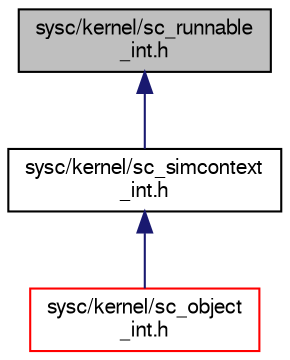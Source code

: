 digraph "sysc/kernel/sc_runnable_int.h"
{
  edge [fontname="FreeSans",fontsize="10",labelfontname="FreeSans",labelfontsize="10"];
  node [fontname="FreeSans",fontsize="10",shape=record];
  Node67 [label="sysc/kernel/sc_runnable\l_int.h",height=0.2,width=0.4,color="black", fillcolor="grey75", style="filled", fontcolor="black"];
  Node67 -> Node68 [dir="back",color="midnightblue",fontsize="10",style="solid",fontname="FreeSans"];
  Node68 [label="sysc/kernel/sc_simcontext\l_int.h",height=0.2,width=0.4,color="black", fillcolor="white", style="filled",URL="$a00314.html"];
  Node68 -> Node69 [dir="back",color="midnightblue",fontsize="10",style="solid",fontname="FreeSans"];
  Node69 [label="sysc/kernel/sc_object\l_int.h",height=0.2,width=0.4,color="red", fillcolor="white", style="filled",URL="$a00284.html"];
}
